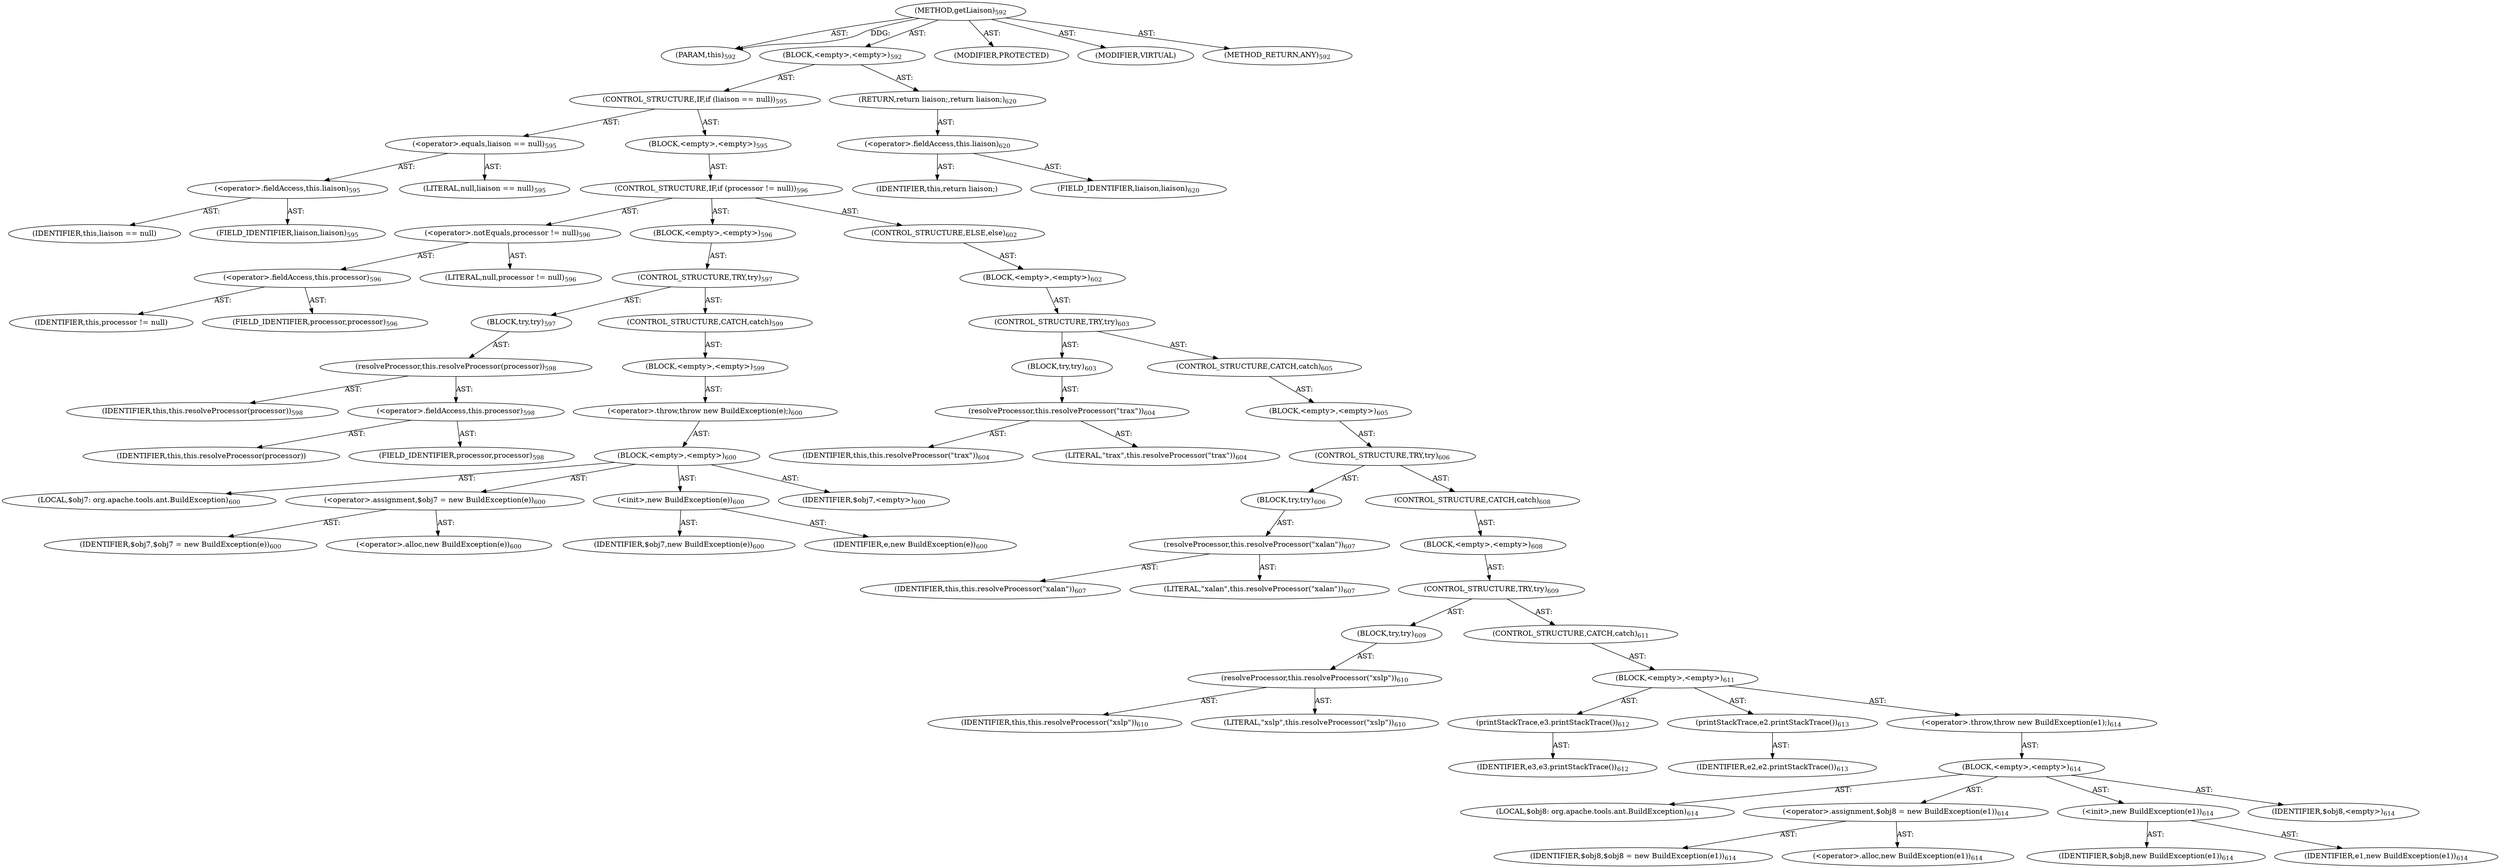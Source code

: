digraph "getLiaison" {  
"111669149720" [label = <(METHOD,getLiaison)<SUB>592</SUB>> ]
"115964117006" [label = <(PARAM,this)<SUB>592</SUB>> ]
"25769803844" [label = <(BLOCK,&lt;empty&gt;,&lt;empty&gt;)<SUB>592</SUB>> ]
"47244640293" [label = <(CONTROL_STRUCTURE,IF,if (liaison == null))<SUB>595</SUB>> ]
"30064771434" [label = <(&lt;operator&gt;.equals,liaison == null)<SUB>595</SUB>> ]
"30064771435" [label = <(&lt;operator&gt;.fieldAccess,this.liaison)<SUB>595</SUB>> ]
"68719477040" [label = <(IDENTIFIER,this,liaison == null)> ]
"55834574945" [label = <(FIELD_IDENTIFIER,liaison,liaison)<SUB>595</SUB>> ]
"90194313285" [label = <(LITERAL,null,liaison == null)<SUB>595</SUB>> ]
"25769803845" [label = <(BLOCK,&lt;empty&gt;,&lt;empty&gt;)<SUB>595</SUB>> ]
"47244640294" [label = <(CONTROL_STRUCTURE,IF,if (processor != null))<SUB>596</SUB>> ]
"30064771436" [label = <(&lt;operator&gt;.notEquals,processor != null)<SUB>596</SUB>> ]
"30064771437" [label = <(&lt;operator&gt;.fieldAccess,this.processor)<SUB>596</SUB>> ]
"68719477041" [label = <(IDENTIFIER,this,processor != null)> ]
"55834574946" [label = <(FIELD_IDENTIFIER,processor,processor)<SUB>596</SUB>> ]
"90194313286" [label = <(LITERAL,null,processor != null)<SUB>596</SUB>> ]
"25769803846" [label = <(BLOCK,&lt;empty&gt;,&lt;empty&gt;)<SUB>596</SUB>> ]
"47244640295" [label = <(CONTROL_STRUCTURE,TRY,try)<SUB>597</SUB>> ]
"25769803847" [label = <(BLOCK,try,try)<SUB>597</SUB>> ]
"30064771438" [label = <(resolveProcessor,this.resolveProcessor(processor))<SUB>598</SUB>> ]
"68719476779" [label = <(IDENTIFIER,this,this.resolveProcessor(processor))<SUB>598</SUB>> ]
"30064771439" [label = <(&lt;operator&gt;.fieldAccess,this.processor)<SUB>598</SUB>> ]
"68719477042" [label = <(IDENTIFIER,this,this.resolveProcessor(processor))> ]
"55834574947" [label = <(FIELD_IDENTIFIER,processor,processor)<SUB>598</SUB>> ]
"47244640296" [label = <(CONTROL_STRUCTURE,CATCH,catch)<SUB>599</SUB>> ]
"25769803848" [label = <(BLOCK,&lt;empty&gt;,&lt;empty&gt;)<SUB>599</SUB>> ]
"30064771440" [label = <(&lt;operator&gt;.throw,throw new BuildException(e);)<SUB>600</SUB>> ]
"25769803849" [label = <(BLOCK,&lt;empty&gt;,&lt;empty&gt;)<SUB>600</SUB>> ]
"94489280540" [label = <(LOCAL,$obj7: org.apache.tools.ant.BuildException)<SUB>600</SUB>> ]
"30064771441" [label = <(&lt;operator&gt;.assignment,$obj7 = new BuildException(e))<SUB>600</SUB>> ]
"68719477043" [label = <(IDENTIFIER,$obj7,$obj7 = new BuildException(e))<SUB>600</SUB>> ]
"30064771442" [label = <(&lt;operator&gt;.alloc,new BuildException(e))<SUB>600</SUB>> ]
"30064771443" [label = <(&lt;init&gt;,new BuildException(e))<SUB>600</SUB>> ]
"68719477044" [label = <(IDENTIFIER,$obj7,new BuildException(e))<SUB>600</SUB>> ]
"68719477045" [label = <(IDENTIFIER,e,new BuildException(e))<SUB>600</SUB>> ]
"68719477046" [label = <(IDENTIFIER,$obj7,&lt;empty&gt;)<SUB>600</SUB>> ]
"47244640297" [label = <(CONTROL_STRUCTURE,ELSE,else)<SUB>602</SUB>> ]
"25769803850" [label = <(BLOCK,&lt;empty&gt;,&lt;empty&gt;)<SUB>602</SUB>> ]
"47244640298" [label = <(CONTROL_STRUCTURE,TRY,try)<SUB>603</SUB>> ]
"25769803851" [label = <(BLOCK,try,try)<SUB>603</SUB>> ]
"30064771444" [label = <(resolveProcessor,this.resolveProcessor(&quot;trax&quot;))<SUB>604</SUB>> ]
"68719476780" [label = <(IDENTIFIER,this,this.resolveProcessor(&quot;trax&quot;))<SUB>604</SUB>> ]
"90194313287" [label = <(LITERAL,&quot;trax&quot;,this.resolveProcessor(&quot;trax&quot;))<SUB>604</SUB>> ]
"47244640299" [label = <(CONTROL_STRUCTURE,CATCH,catch)<SUB>605</SUB>> ]
"25769803852" [label = <(BLOCK,&lt;empty&gt;,&lt;empty&gt;)<SUB>605</SUB>> ]
"47244640300" [label = <(CONTROL_STRUCTURE,TRY,try)<SUB>606</SUB>> ]
"25769803853" [label = <(BLOCK,try,try)<SUB>606</SUB>> ]
"30064771445" [label = <(resolveProcessor,this.resolveProcessor(&quot;xalan&quot;))<SUB>607</SUB>> ]
"68719476781" [label = <(IDENTIFIER,this,this.resolveProcessor(&quot;xalan&quot;))<SUB>607</SUB>> ]
"90194313288" [label = <(LITERAL,&quot;xalan&quot;,this.resolveProcessor(&quot;xalan&quot;))<SUB>607</SUB>> ]
"47244640301" [label = <(CONTROL_STRUCTURE,CATCH,catch)<SUB>608</SUB>> ]
"25769803854" [label = <(BLOCK,&lt;empty&gt;,&lt;empty&gt;)<SUB>608</SUB>> ]
"47244640302" [label = <(CONTROL_STRUCTURE,TRY,try)<SUB>609</SUB>> ]
"25769803855" [label = <(BLOCK,try,try)<SUB>609</SUB>> ]
"30064771446" [label = <(resolveProcessor,this.resolveProcessor(&quot;xslp&quot;))<SUB>610</SUB>> ]
"68719476782" [label = <(IDENTIFIER,this,this.resolveProcessor(&quot;xslp&quot;))<SUB>610</SUB>> ]
"90194313289" [label = <(LITERAL,&quot;xslp&quot;,this.resolveProcessor(&quot;xslp&quot;))<SUB>610</SUB>> ]
"47244640303" [label = <(CONTROL_STRUCTURE,CATCH,catch)<SUB>611</SUB>> ]
"25769803856" [label = <(BLOCK,&lt;empty&gt;,&lt;empty&gt;)<SUB>611</SUB>> ]
"30064771447" [label = <(printStackTrace,e3.printStackTrace())<SUB>612</SUB>> ]
"68719477047" [label = <(IDENTIFIER,e3,e3.printStackTrace())<SUB>612</SUB>> ]
"30064771448" [label = <(printStackTrace,e2.printStackTrace())<SUB>613</SUB>> ]
"68719477048" [label = <(IDENTIFIER,e2,e2.printStackTrace())<SUB>613</SUB>> ]
"30064771449" [label = <(&lt;operator&gt;.throw,throw new BuildException(e1);)<SUB>614</SUB>> ]
"25769803857" [label = <(BLOCK,&lt;empty&gt;,&lt;empty&gt;)<SUB>614</SUB>> ]
"94489280541" [label = <(LOCAL,$obj8: org.apache.tools.ant.BuildException)<SUB>614</SUB>> ]
"30064771450" [label = <(&lt;operator&gt;.assignment,$obj8 = new BuildException(e1))<SUB>614</SUB>> ]
"68719477049" [label = <(IDENTIFIER,$obj8,$obj8 = new BuildException(e1))<SUB>614</SUB>> ]
"30064771451" [label = <(&lt;operator&gt;.alloc,new BuildException(e1))<SUB>614</SUB>> ]
"30064771452" [label = <(&lt;init&gt;,new BuildException(e1))<SUB>614</SUB>> ]
"68719477050" [label = <(IDENTIFIER,$obj8,new BuildException(e1))<SUB>614</SUB>> ]
"68719477051" [label = <(IDENTIFIER,e1,new BuildException(e1))<SUB>614</SUB>> ]
"68719477052" [label = <(IDENTIFIER,$obj8,&lt;empty&gt;)<SUB>614</SUB>> ]
"146028888072" [label = <(RETURN,return liaison;,return liaison;)<SUB>620</SUB>> ]
"30064771453" [label = <(&lt;operator&gt;.fieldAccess,this.liaison)<SUB>620</SUB>> ]
"68719477053" [label = <(IDENTIFIER,this,return liaison;)> ]
"55834574948" [label = <(FIELD_IDENTIFIER,liaison,liaison)<SUB>620</SUB>> ]
"133143986248" [label = <(MODIFIER,PROTECTED)> ]
"133143986249" [label = <(MODIFIER,VIRTUAL)> ]
"128849018904" [label = <(METHOD_RETURN,ANY)<SUB>592</SUB>> ]
  "111669149720" -> "115964117006"  [ label = "AST: "] 
  "111669149720" -> "25769803844"  [ label = "AST: "] 
  "111669149720" -> "133143986248"  [ label = "AST: "] 
  "111669149720" -> "133143986249"  [ label = "AST: "] 
  "111669149720" -> "128849018904"  [ label = "AST: "] 
  "25769803844" -> "47244640293"  [ label = "AST: "] 
  "25769803844" -> "146028888072"  [ label = "AST: "] 
  "47244640293" -> "30064771434"  [ label = "AST: "] 
  "47244640293" -> "25769803845"  [ label = "AST: "] 
  "30064771434" -> "30064771435"  [ label = "AST: "] 
  "30064771434" -> "90194313285"  [ label = "AST: "] 
  "30064771435" -> "68719477040"  [ label = "AST: "] 
  "30064771435" -> "55834574945"  [ label = "AST: "] 
  "25769803845" -> "47244640294"  [ label = "AST: "] 
  "47244640294" -> "30064771436"  [ label = "AST: "] 
  "47244640294" -> "25769803846"  [ label = "AST: "] 
  "47244640294" -> "47244640297"  [ label = "AST: "] 
  "30064771436" -> "30064771437"  [ label = "AST: "] 
  "30064771436" -> "90194313286"  [ label = "AST: "] 
  "30064771437" -> "68719477041"  [ label = "AST: "] 
  "30064771437" -> "55834574946"  [ label = "AST: "] 
  "25769803846" -> "47244640295"  [ label = "AST: "] 
  "47244640295" -> "25769803847"  [ label = "AST: "] 
  "47244640295" -> "47244640296"  [ label = "AST: "] 
  "25769803847" -> "30064771438"  [ label = "AST: "] 
  "30064771438" -> "68719476779"  [ label = "AST: "] 
  "30064771438" -> "30064771439"  [ label = "AST: "] 
  "30064771439" -> "68719477042"  [ label = "AST: "] 
  "30064771439" -> "55834574947"  [ label = "AST: "] 
  "47244640296" -> "25769803848"  [ label = "AST: "] 
  "25769803848" -> "30064771440"  [ label = "AST: "] 
  "30064771440" -> "25769803849"  [ label = "AST: "] 
  "25769803849" -> "94489280540"  [ label = "AST: "] 
  "25769803849" -> "30064771441"  [ label = "AST: "] 
  "25769803849" -> "30064771443"  [ label = "AST: "] 
  "25769803849" -> "68719477046"  [ label = "AST: "] 
  "30064771441" -> "68719477043"  [ label = "AST: "] 
  "30064771441" -> "30064771442"  [ label = "AST: "] 
  "30064771443" -> "68719477044"  [ label = "AST: "] 
  "30064771443" -> "68719477045"  [ label = "AST: "] 
  "47244640297" -> "25769803850"  [ label = "AST: "] 
  "25769803850" -> "47244640298"  [ label = "AST: "] 
  "47244640298" -> "25769803851"  [ label = "AST: "] 
  "47244640298" -> "47244640299"  [ label = "AST: "] 
  "25769803851" -> "30064771444"  [ label = "AST: "] 
  "30064771444" -> "68719476780"  [ label = "AST: "] 
  "30064771444" -> "90194313287"  [ label = "AST: "] 
  "47244640299" -> "25769803852"  [ label = "AST: "] 
  "25769803852" -> "47244640300"  [ label = "AST: "] 
  "47244640300" -> "25769803853"  [ label = "AST: "] 
  "47244640300" -> "47244640301"  [ label = "AST: "] 
  "25769803853" -> "30064771445"  [ label = "AST: "] 
  "30064771445" -> "68719476781"  [ label = "AST: "] 
  "30064771445" -> "90194313288"  [ label = "AST: "] 
  "47244640301" -> "25769803854"  [ label = "AST: "] 
  "25769803854" -> "47244640302"  [ label = "AST: "] 
  "47244640302" -> "25769803855"  [ label = "AST: "] 
  "47244640302" -> "47244640303"  [ label = "AST: "] 
  "25769803855" -> "30064771446"  [ label = "AST: "] 
  "30064771446" -> "68719476782"  [ label = "AST: "] 
  "30064771446" -> "90194313289"  [ label = "AST: "] 
  "47244640303" -> "25769803856"  [ label = "AST: "] 
  "25769803856" -> "30064771447"  [ label = "AST: "] 
  "25769803856" -> "30064771448"  [ label = "AST: "] 
  "25769803856" -> "30064771449"  [ label = "AST: "] 
  "30064771447" -> "68719477047"  [ label = "AST: "] 
  "30064771448" -> "68719477048"  [ label = "AST: "] 
  "30064771449" -> "25769803857"  [ label = "AST: "] 
  "25769803857" -> "94489280541"  [ label = "AST: "] 
  "25769803857" -> "30064771450"  [ label = "AST: "] 
  "25769803857" -> "30064771452"  [ label = "AST: "] 
  "25769803857" -> "68719477052"  [ label = "AST: "] 
  "30064771450" -> "68719477049"  [ label = "AST: "] 
  "30064771450" -> "30064771451"  [ label = "AST: "] 
  "30064771452" -> "68719477050"  [ label = "AST: "] 
  "30064771452" -> "68719477051"  [ label = "AST: "] 
  "146028888072" -> "30064771453"  [ label = "AST: "] 
  "30064771453" -> "68719477053"  [ label = "AST: "] 
  "30064771453" -> "55834574948"  [ label = "AST: "] 
  "111669149720" -> "115964117006"  [ label = "DDG: "] 
}
